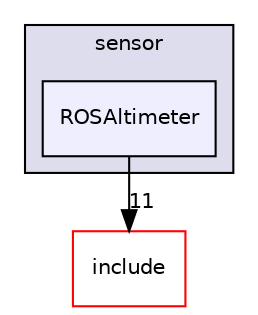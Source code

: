 digraph "/root/scrimmage/scrimmage/src/plugins/sensor/ROSAltimeter" {
  compound=true
  node [ fontsize="10", fontname="Helvetica"];
  edge [ labelfontsize="10", labelfontname="Helvetica"];
  subgraph clusterdir_2483af7b304531f76a0533eb422d3df1 {
    graph [ bgcolor="#ddddee", pencolor="black", label="sensor" fontname="Helvetica", fontsize="10", URL="dir_2483af7b304531f76a0533eb422d3df1.html"]
  dir_aef5618e242d3409387ab506cbc905f6 [shape=box, label="ROSAltimeter", style="filled", fillcolor="#eeeeff", pencolor="black", URL="dir_aef5618e242d3409387ab506cbc905f6.html"];
  }
  dir_d44c64559bbebec7f509842c48db8b23 [shape=box label="include" fillcolor="white" style="filled" color="red" URL="dir_d44c64559bbebec7f509842c48db8b23.html"];
  dir_aef5618e242d3409387ab506cbc905f6->dir_d44c64559bbebec7f509842c48db8b23 [headlabel="11", labeldistance=1.5 headhref="dir_000276_000004.html"];
}
